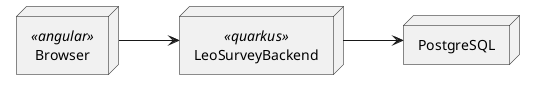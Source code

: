 @startuml
left to right direction
node Browser <<angular>> as B
node LeoSurveyBackend <<quarkus>> as LB
node PostgreSQL as LC


B --> LB
LB --> LC
@enduml